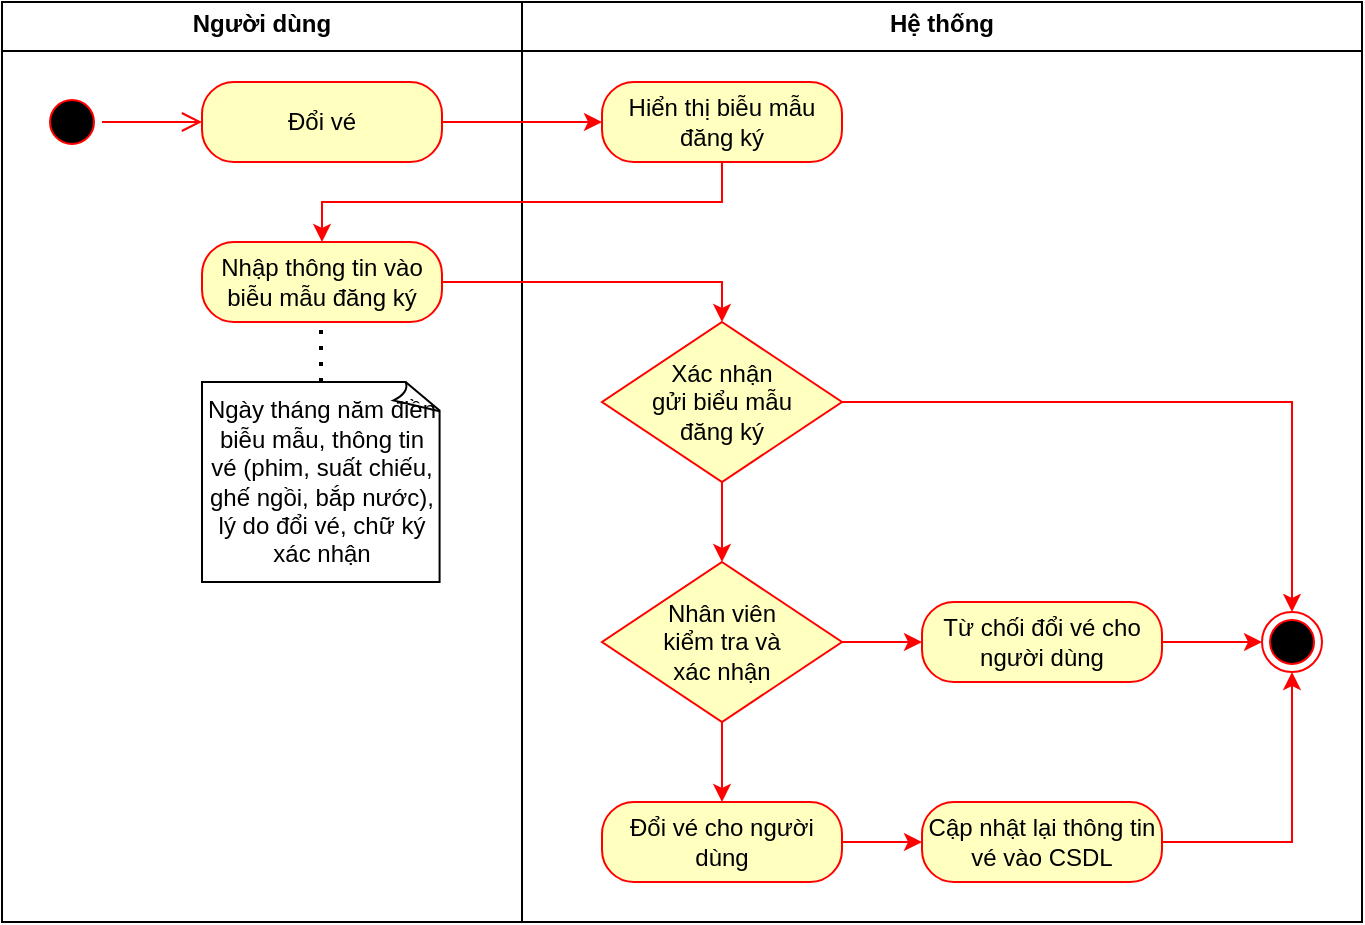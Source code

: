 <mxfile version="26.0.10">
  <diagram name="Page-1" id="uiius2fulf8UiYAYb011">
    <mxGraphModel dx="1148" dy="492" grid="1" gridSize="10" guides="1" tooltips="1" connect="1" arrows="1" fold="1" page="1" pageScale="1" pageWidth="850" pageHeight="1100" math="0" shadow="0">
      <root>
        <mxCell id="0" />
        <mxCell id="1" parent="0" />
        <mxCell id="Yent-5lCWsYAWz7rNnYV-29" value="&lt;p style=&quot;margin:0px;margin-top:4px;text-align:center;&quot;&gt;&lt;b&gt;Hệ thống&lt;/b&gt;&lt;/p&gt;&lt;hr size=&quot;1&quot; style=&quot;border-style:solid;&quot;&gt;&lt;div style=&quot;height:2px;&quot;&gt;&lt;/div&gt;" style="verticalAlign=top;align=left;overflow=fill;html=1;whiteSpace=wrap;" vertex="1" parent="1">
          <mxGeometry x="260" width="420" height="460" as="geometry" />
        </mxCell>
        <mxCell id="Yent-5lCWsYAWz7rNnYV-28" value="&lt;p style=&quot;margin:0px;margin-top:4px;text-align:center;&quot;&gt;&lt;b&gt;Người dùng&lt;/b&gt;&lt;/p&gt;&lt;hr size=&quot;1&quot; style=&quot;border-style:solid;&quot;&gt;&lt;div style=&quot;height:2px;&quot;&gt;&lt;/div&gt;" style="verticalAlign=top;align=left;overflow=fill;html=1;whiteSpace=wrap;" vertex="1" parent="1">
          <mxGeometry width="260" height="460" as="geometry" />
        </mxCell>
        <mxCell id="_DAM1CW8JAQ_HBD84cdw-2" value="" style="ellipse;html=1;shape=startState;fillColor=#000000;strokeColor=#FF0000;" parent="1" vertex="1">
          <mxGeometry x="20" y="45" width="30" height="30" as="geometry" />
        </mxCell>
        <mxCell id="_DAM1CW8JAQ_HBD84cdw-3" value="" style="edgeStyle=orthogonalEdgeStyle;html=1;verticalAlign=bottom;endArrow=open;endSize=8;strokeColor=#FF0000;rounded=0;entryX=0;entryY=0.5;entryDx=0;entryDy=0;" parent="1" source="_DAM1CW8JAQ_HBD84cdw-2" target="_DAM1CW8JAQ_HBD84cdw-5" edge="1">
          <mxGeometry relative="1" as="geometry">
            <mxPoint x="35" y="130" as="targetPoint" />
          </mxGeometry>
        </mxCell>
        <mxCell id="Yent-5lCWsYAWz7rNnYV-2" value="" style="edgeStyle=orthogonalEdgeStyle;rounded=0;orthogonalLoop=1;jettySize=auto;html=1;strokeColor=#FF0000;" edge="1" parent="1" source="_DAM1CW8JAQ_HBD84cdw-5" target="Yent-5lCWsYAWz7rNnYV-1">
          <mxGeometry relative="1" as="geometry" />
        </mxCell>
        <mxCell id="_DAM1CW8JAQ_HBD84cdw-5" value="Đổi vé" style="rounded=1;whiteSpace=wrap;html=1;arcSize=40;fontColor=#000000;fillColor=#ffffc0;strokeColor=#FF0000;" parent="1" vertex="1">
          <mxGeometry x="100" y="40" width="120" height="40" as="geometry" />
        </mxCell>
        <mxCell id="Yent-5lCWsYAWz7rNnYV-11" style="edgeStyle=orthogonalEdgeStyle;rounded=0;orthogonalLoop=1;jettySize=auto;html=1;entryX=0.5;entryY=0;entryDx=0;entryDy=0;strokeColor=#FF0000;" edge="1" parent="1" source="Yent-5lCWsYAWz7rNnYV-1" target="Yent-5lCWsYAWz7rNnYV-3">
          <mxGeometry relative="1" as="geometry">
            <mxPoint x="320" y="120" as="targetPoint" />
            <Array as="points">
              <mxPoint x="360" y="100" />
              <mxPoint x="160" y="100" />
            </Array>
          </mxGeometry>
        </mxCell>
        <mxCell id="Yent-5lCWsYAWz7rNnYV-1" value="Hiển thị biễu mẫu đăng ký" style="rounded=1;whiteSpace=wrap;html=1;arcSize=40;fontColor=#000000;fillColor=#ffffc0;strokeColor=#FF0000;" vertex="1" parent="1">
          <mxGeometry x="300" y="40" width="120" height="40" as="geometry" />
        </mxCell>
        <mxCell id="Yent-5lCWsYAWz7rNnYV-14" style="edgeStyle=orthogonalEdgeStyle;rounded=0;orthogonalLoop=1;jettySize=auto;html=1;entryX=0.5;entryY=0;entryDx=0;entryDy=0;strokeColor=#FF0000;" edge="1" parent="1" source="Yent-5lCWsYAWz7rNnYV-3" target="Yent-5lCWsYAWz7rNnYV-13">
          <mxGeometry relative="1" as="geometry" />
        </mxCell>
        <mxCell id="Yent-5lCWsYAWz7rNnYV-3" value="Nhập thông tin vào biễu mẫu đăng ký" style="rounded=1;whiteSpace=wrap;html=1;arcSize=40;fontColor=#000000;fillColor=#ffffc0;strokeColor=#FF0000;" vertex="1" parent="1">
          <mxGeometry x="100" y="120" width="120" height="40" as="geometry" />
        </mxCell>
        <mxCell id="Yent-5lCWsYAWz7rNnYV-4" value="Ngày tháng năm điền biễu mẫu, thông tin vé (phim, suất chiếu, ghế ngồi, bắp nước), lý do đổi vé, chữ ký xác nhận" style="whiteSpace=wrap;html=1;shape=mxgraph.basic.document;strokeColor=#000000;" vertex="1" parent="1">
          <mxGeometry x="100" y="190" width="120" height="100" as="geometry" />
        </mxCell>
        <mxCell id="Yent-5lCWsYAWz7rNnYV-6" value="" style="endArrow=none;dashed=1;html=1;dashPattern=1 3;strokeWidth=2;rounded=0;strokeColor=#000000;" edge="1" parent="1">
          <mxGeometry width="50" height="50" relative="1" as="geometry">
            <mxPoint x="159.5" y="190" as="sourcePoint" />
            <mxPoint x="159.5" y="160" as="targetPoint" />
          </mxGeometry>
        </mxCell>
        <mxCell id="Yent-5lCWsYAWz7rNnYV-17" value="" style="edgeStyle=orthogonalEdgeStyle;rounded=0;orthogonalLoop=1;jettySize=auto;html=1;strokeColor=#FF0000;" edge="1" parent="1" source="Yent-5lCWsYAWz7rNnYV-13" target="Yent-5lCWsYAWz7rNnYV-16">
          <mxGeometry relative="1" as="geometry" />
        </mxCell>
        <mxCell id="Yent-5lCWsYAWz7rNnYV-25" value="" style="edgeStyle=orthogonalEdgeStyle;rounded=0;orthogonalLoop=1;jettySize=auto;html=1;strokeColor=#FF0000;" edge="1" parent="1" source="Yent-5lCWsYAWz7rNnYV-13" target="Yent-5lCWsYAWz7rNnYV-23">
          <mxGeometry relative="1" as="geometry" />
        </mxCell>
        <mxCell id="Yent-5lCWsYAWz7rNnYV-13" value="Xác nhận&lt;br&gt;gửi biểu mẫu&lt;br&gt;đăng ký" style="rhombus;whiteSpace=wrap;html=1;fontColor=#000000;fillColor=#ffffc0;strokeColor=#FF0000;" vertex="1" parent="1">
          <mxGeometry x="300" y="160" width="120" height="80" as="geometry" />
        </mxCell>
        <mxCell id="Yent-5lCWsYAWz7rNnYV-20" value="" style="edgeStyle=orthogonalEdgeStyle;rounded=0;orthogonalLoop=1;jettySize=auto;html=1;strokeColor=#FF0000;" edge="1" parent="1" source="Yent-5lCWsYAWz7rNnYV-16" target="Yent-5lCWsYAWz7rNnYV-19">
          <mxGeometry relative="1" as="geometry" />
        </mxCell>
        <mxCell id="Yent-5lCWsYAWz7rNnYV-22" value="" style="edgeStyle=orthogonalEdgeStyle;rounded=0;orthogonalLoop=1;jettySize=auto;html=1;strokeColor=#FF0000;" edge="1" parent="1" source="Yent-5lCWsYAWz7rNnYV-16" target="Yent-5lCWsYAWz7rNnYV-21">
          <mxGeometry relative="1" as="geometry" />
        </mxCell>
        <mxCell id="Yent-5lCWsYAWz7rNnYV-16" value="Nhân viên&lt;div&gt;kiểm tra và&lt;/div&gt;&lt;div&gt;xác nhận&lt;/div&gt;" style="rhombus;whiteSpace=wrap;html=1;fontColor=#000000;fillColor=#ffffc0;strokeColor=#FF0000;" vertex="1" parent="1">
          <mxGeometry x="300" y="280" width="120" height="80" as="geometry" />
        </mxCell>
        <mxCell id="Yent-5lCWsYAWz7rNnYV-31" value="" style="edgeStyle=orthogonalEdgeStyle;rounded=0;orthogonalLoop=1;jettySize=auto;html=1;strokeColor=light-dark(#FF0000,#FFFFFF);" edge="1" parent="1" source="Yent-5lCWsYAWz7rNnYV-19" target="Yent-5lCWsYAWz7rNnYV-30">
          <mxGeometry relative="1" as="geometry" />
        </mxCell>
        <mxCell id="Yent-5lCWsYAWz7rNnYV-19" value="Đổi vé cho người dùng" style="rounded=1;whiteSpace=wrap;html=1;arcSize=40;fontColor=#000000;fillColor=#ffffc0;strokeColor=#FF0000;" vertex="1" parent="1">
          <mxGeometry x="300" y="400" width="120" height="40" as="geometry" />
        </mxCell>
        <mxCell id="Yent-5lCWsYAWz7rNnYV-24" value="" style="edgeStyle=orthogonalEdgeStyle;rounded=0;orthogonalLoop=1;jettySize=auto;html=1;strokeColor=#FF0000;" edge="1" parent="1" source="Yent-5lCWsYAWz7rNnYV-21" target="Yent-5lCWsYAWz7rNnYV-23">
          <mxGeometry relative="1" as="geometry" />
        </mxCell>
        <mxCell id="Yent-5lCWsYAWz7rNnYV-21" value="Từ chối đổi vé cho người dùng" style="rounded=1;whiteSpace=wrap;html=1;arcSize=40;fontColor=#000000;fillColor=#ffffc0;strokeColor=#FF0000;" vertex="1" parent="1">
          <mxGeometry x="460" y="300" width="120" height="40" as="geometry" />
        </mxCell>
        <mxCell id="Yent-5lCWsYAWz7rNnYV-23" value="" style="ellipse;html=1;shape=endState;fillColor=#000000;strokeColor=#FF0000;" vertex="1" parent="1">
          <mxGeometry x="630" y="305" width="30" height="30" as="geometry" />
        </mxCell>
        <mxCell id="Yent-5lCWsYAWz7rNnYV-32" style="edgeStyle=orthogonalEdgeStyle;rounded=0;orthogonalLoop=1;jettySize=auto;html=1;entryX=0.5;entryY=1;entryDx=0;entryDy=0;strokeColor=light-dark(#FF0000,#FFFFFF);" edge="1" parent="1" source="Yent-5lCWsYAWz7rNnYV-30" target="Yent-5lCWsYAWz7rNnYV-23">
          <mxGeometry relative="1" as="geometry" />
        </mxCell>
        <mxCell id="Yent-5lCWsYAWz7rNnYV-30" value="Cập nhật lại thông tin vé vào CSDL" style="rounded=1;whiteSpace=wrap;html=1;arcSize=40;fontColor=#000000;fillColor=#ffffc0;strokeColor=#FF0000;" vertex="1" parent="1">
          <mxGeometry x="460" y="400" width="120" height="40" as="geometry" />
        </mxCell>
      </root>
    </mxGraphModel>
  </diagram>
</mxfile>
